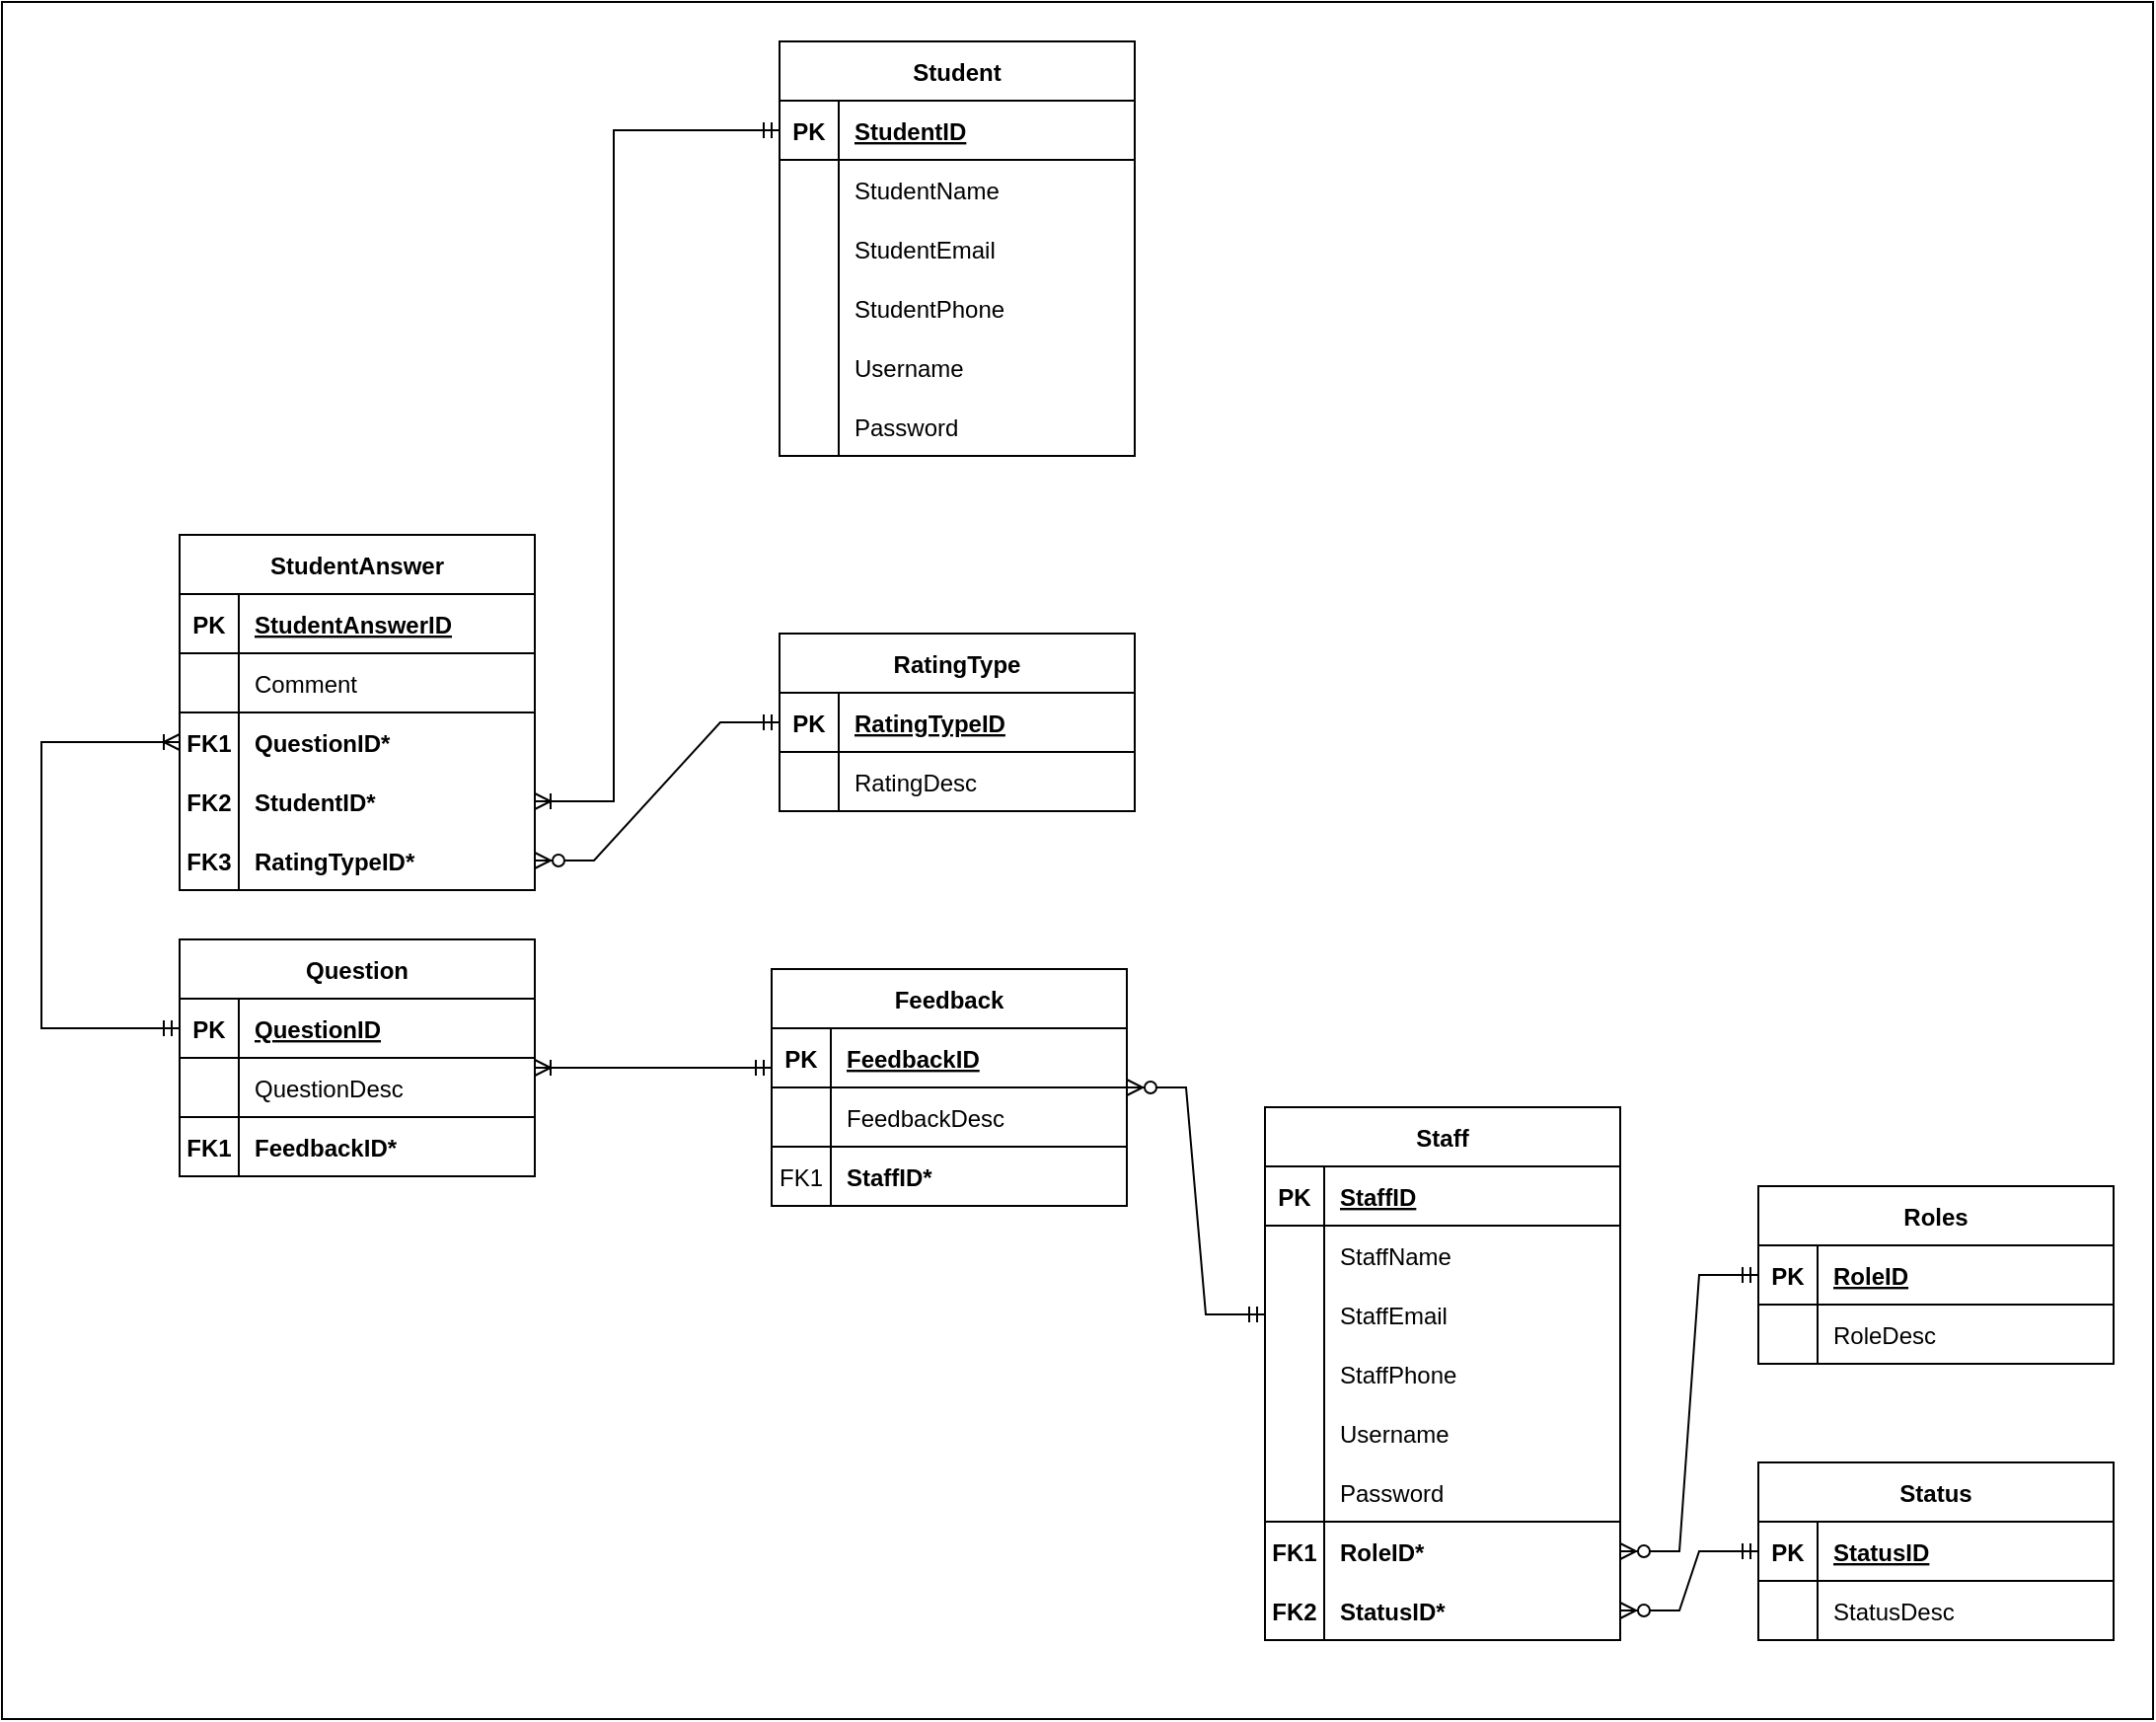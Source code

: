 <mxfile version="15.9.1" type="device"><diagram id="hqLQSVVF-Pqc5Bfzrf-E" name="Page-1"><mxGraphModel dx="811" dy="1717" grid="1" gridSize="10" guides="1" tooltips="1" connect="1" arrows="1" fold="1" page="1" pageScale="1" pageWidth="827" pageHeight="1169" math="0" shadow="0"><root><mxCell id="0"/><mxCell id="1" parent="0"/><mxCell id="SuM1ju0BlZcRCx2HgDKK-62" value="" style="rounded=0;whiteSpace=wrap;html=1;" parent="1" vertex="1"><mxGeometry x="20" y="-380" width="1090" height="870" as="geometry"/></mxCell><mxCell id="3FQgNLbOSXKV0v8_GqOA-1" value="Student" style="shape=table;startSize=30;container=1;collapsible=1;childLayout=tableLayout;fixedRows=1;rowLines=0;fontStyle=1;align=center;resizeLast=1;" parent="1" vertex="1"><mxGeometry x="414" y="-360" width="180" height="210" as="geometry"/></mxCell><mxCell id="3FQgNLbOSXKV0v8_GqOA-2" value="" style="shape=partialRectangle;collapsible=0;dropTarget=0;pointerEvents=0;fillColor=none;top=0;left=0;bottom=1;right=0;points=[[0,0.5],[1,0.5]];portConstraint=eastwest;" parent="3FQgNLbOSXKV0v8_GqOA-1" vertex="1"><mxGeometry y="30" width="180" height="30" as="geometry"/></mxCell><mxCell id="3FQgNLbOSXKV0v8_GqOA-3" value="PK" style="shape=partialRectangle;connectable=0;fillColor=none;top=0;left=0;bottom=0;right=0;fontStyle=1;overflow=hidden;" parent="3FQgNLbOSXKV0v8_GqOA-2" vertex="1"><mxGeometry width="30" height="30" as="geometry"><mxRectangle width="30" height="30" as="alternateBounds"/></mxGeometry></mxCell><mxCell id="3FQgNLbOSXKV0v8_GqOA-4" value="StudentID" style="shape=partialRectangle;connectable=0;fillColor=none;top=0;left=0;bottom=0;right=0;align=left;spacingLeft=6;fontStyle=5;overflow=hidden;" parent="3FQgNLbOSXKV0v8_GqOA-2" vertex="1"><mxGeometry x="30" width="150" height="30" as="geometry"><mxRectangle width="150" height="30" as="alternateBounds"/></mxGeometry></mxCell><mxCell id="3FQgNLbOSXKV0v8_GqOA-5" value="" style="shape=partialRectangle;collapsible=0;dropTarget=0;pointerEvents=0;fillColor=none;top=0;left=0;bottom=0;right=0;points=[[0,0.5],[1,0.5]];portConstraint=eastwest;" parent="3FQgNLbOSXKV0v8_GqOA-1" vertex="1"><mxGeometry y="60" width="180" height="30" as="geometry"/></mxCell><mxCell id="3FQgNLbOSXKV0v8_GqOA-6" value="" style="shape=partialRectangle;connectable=0;fillColor=none;top=0;left=0;bottom=0;right=0;editable=1;overflow=hidden;" parent="3FQgNLbOSXKV0v8_GqOA-5" vertex="1"><mxGeometry width="30" height="30" as="geometry"><mxRectangle width="30" height="30" as="alternateBounds"/></mxGeometry></mxCell><mxCell id="3FQgNLbOSXKV0v8_GqOA-7" value="StudentName" style="shape=partialRectangle;connectable=0;fillColor=none;top=0;left=0;bottom=0;right=0;align=left;spacingLeft=6;overflow=hidden;" parent="3FQgNLbOSXKV0v8_GqOA-5" vertex="1"><mxGeometry x="30" width="150" height="30" as="geometry"><mxRectangle width="150" height="30" as="alternateBounds"/></mxGeometry></mxCell><mxCell id="3FQgNLbOSXKV0v8_GqOA-8" value="" style="shape=partialRectangle;collapsible=0;dropTarget=0;pointerEvents=0;fillColor=none;top=0;left=0;bottom=0;right=0;points=[[0,0.5],[1,0.5]];portConstraint=eastwest;" parent="3FQgNLbOSXKV0v8_GqOA-1" vertex="1"><mxGeometry y="90" width="180" height="30" as="geometry"/></mxCell><mxCell id="3FQgNLbOSXKV0v8_GqOA-9" value="" style="shape=partialRectangle;connectable=0;fillColor=none;top=0;left=0;bottom=0;right=0;editable=1;overflow=hidden;" parent="3FQgNLbOSXKV0v8_GqOA-8" vertex="1"><mxGeometry width="30" height="30" as="geometry"><mxRectangle width="30" height="30" as="alternateBounds"/></mxGeometry></mxCell><mxCell id="3FQgNLbOSXKV0v8_GqOA-10" value="StudentEmail" style="shape=partialRectangle;connectable=0;fillColor=none;top=0;left=0;bottom=0;right=0;align=left;spacingLeft=6;overflow=hidden;" parent="3FQgNLbOSXKV0v8_GqOA-8" vertex="1"><mxGeometry x="30" width="150" height="30" as="geometry"><mxRectangle width="150" height="30" as="alternateBounds"/></mxGeometry></mxCell><mxCell id="3FQgNLbOSXKV0v8_GqOA-11" value="" style="shape=partialRectangle;collapsible=0;dropTarget=0;pointerEvents=0;fillColor=none;top=0;left=0;bottom=0;right=0;points=[[0,0.5],[1,0.5]];portConstraint=eastwest;" parent="3FQgNLbOSXKV0v8_GqOA-1" vertex="1"><mxGeometry y="120" width="180" height="30" as="geometry"/></mxCell><mxCell id="3FQgNLbOSXKV0v8_GqOA-12" value="" style="shape=partialRectangle;connectable=0;fillColor=none;top=0;left=0;bottom=0;right=0;editable=1;overflow=hidden;" parent="3FQgNLbOSXKV0v8_GqOA-11" vertex="1"><mxGeometry width="30" height="30" as="geometry"><mxRectangle width="30" height="30" as="alternateBounds"/></mxGeometry></mxCell><mxCell id="3FQgNLbOSXKV0v8_GqOA-13" value="StudentPhone" style="shape=partialRectangle;connectable=0;fillColor=none;top=0;left=0;bottom=0;right=0;align=left;spacingLeft=6;overflow=hidden;" parent="3FQgNLbOSXKV0v8_GqOA-11" vertex="1"><mxGeometry x="30" width="150" height="30" as="geometry"><mxRectangle width="150" height="30" as="alternateBounds"/></mxGeometry></mxCell><mxCell id="3FQgNLbOSXKV0v8_GqOA-19" value="" style="shape=partialRectangle;collapsible=0;dropTarget=0;pointerEvents=0;fillColor=none;top=0;left=0;bottom=0;right=0;points=[[0,0.5],[1,0.5]];portConstraint=eastwest;" parent="3FQgNLbOSXKV0v8_GqOA-1" vertex="1"><mxGeometry y="150" width="180" height="30" as="geometry"/></mxCell><mxCell id="3FQgNLbOSXKV0v8_GqOA-20" value="" style="shape=partialRectangle;connectable=0;fillColor=none;top=0;left=0;bottom=0;right=0;editable=1;overflow=hidden;" parent="3FQgNLbOSXKV0v8_GqOA-19" vertex="1"><mxGeometry width="30" height="30" as="geometry"><mxRectangle width="30" height="30" as="alternateBounds"/></mxGeometry></mxCell><mxCell id="3FQgNLbOSXKV0v8_GqOA-21" value="Username" style="shape=partialRectangle;connectable=0;fillColor=none;top=0;left=0;bottom=0;right=0;align=left;spacingLeft=6;overflow=hidden;" parent="3FQgNLbOSXKV0v8_GqOA-19" vertex="1"><mxGeometry x="30" width="150" height="30" as="geometry"><mxRectangle width="150" height="30" as="alternateBounds"/></mxGeometry></mxCell><mxCell id="3FQgNLbOSXKV0v8_GqOA-22" value="" style="shape=partialRectangle;collapsible=0;dropTarget=0;pointerEvents=0;fillColor=none;top=0;left=0;bottom=0;right=0;points=[[0,0.5],[1,0.5]];portConstraint=eastwest;" parent="3FQgNLbOSXKV0v8_GqOA-1" vertex="1"><mxGeometry y="180" width="180" height="30" as="geometry"/></mxCell><mxCell id="3FQgNLbOSXKV0v8_GqOA-23" value="" style="shape=partialRectangle;connectable=0;fillColor=none;top=0;left=0;bottom=0;right=0;editable=1;overflow=hidden;" parent="3FQgNLbOSXKV0v8_GqOA-22" vertex="1"><mxGeometry width="30" height="30" as="geometry"><mxRectangle width="30" height="30" as="alternateBounds"/></mxGeometry></mxCell><mxCell id="3FQgNLbOSXKV0v8_GqOA-24" value="Password" style="shape=partialRectangle;connectable=0;fillColor=none;top=0;left=0;bottom=0;right=0;align=left;spacingLeft=6;overflow=hidden;" parent="3FQgNLbOSXKV0v8_GqOA-22" vertex="1"><mxGeometry x="30" width="150" height="30" as="geometry"><mxRectangle width="150" height="30" as="alternateBounds"/></mxGeometry></mxCell><mxCell id="3FQgNLbOSXKV0v8_GqOA-25" value="Staff" style="shape=table;startSize=30;container=1;collapsible=1;childLayout=tableLayout;fixedRows=1;rowLines=0;fontStyle=1;align=center;resizeLast=1;fillColor=default;" parent="1" vertex="1"><mxGeometry x="660" y="180" width="180" height="270" as="geometry"/></mxCell><mxCell id="3FQgNLbOSXKV0v8_GqOA-26" value="" style="shape=partialRectangle;collapsible=0;dropTarget=0;pointerEvents=0;fillColor=none;top=0;left=0;bottom=1;right=0;points=[[0,0.5],[1,0.5]];portConstraint=eastwest;" parent="3FQgNLbOSXKV0v8_GqOA-25" vertex="1"><mxGeometry y="30" width="180" height="30" as="geometry"/></mxCell><mxCell id="3FQgNLbOSXKV0v8_GqOA-27" value="PK" style="shape=partialRectangle;connectable=0;fillColor=none;top=0;left=0;bottom=0;right=0;fontStyle=1;overflow=hidden;" parent="3FQgNLbOSXKV0v8_GqOA-26" vertex="1"><mxGeometry width="30" height="30" as="geometry"><mxRectangle width="30" height="30" as="alternateBounds"/></mxGeometry></mxCell><mxCell id="3FQgNLbOSXKV0v8_GqOA-28" value="StaffID" style="shape=partialRectangle;connectable=0;fillColor=none;top=0;left=0;bottom=0;right=0;align=left;spacingLeft=6;fontStyle=5;overflow=hidden;" parent="3FQgNLbOSXKV0v8_GqOA-26" vertex="1"><mxGeometry x="30" width="150" height="30" as="geometry"><mxRectangle width="150" height="30" as="alternateBounds"/></mxGeometry></mxCell><mxCell id="3FQgNLbOSXKV0v8_GqOA-29" value="" style="shape=partialRectangle;collapsible=0;dropTarget=0;pointerEvents=0;fillColor=none;top=0;left=0;bottom=0;right=0;points=[[0,0.5],[1,0.5]];portConstraint=eastwest;" parent="3FQgNLbOSXKV0v8_GqOA-25" vertex="1"><mxGeometry y="60" width="180" height="30" as="geometry"/></mxCell><mxCell id="3FQgNLbOSXKV0v8_GqOA-30" value="" style="shape=partialRectangle;connectable=0;fillColor=none;top=0;left=0;bottom=0;right=0;editable=1;overflow=hidden;" parent="3FQgNLbOSXKV0v8_GqOA-29" vertex="1"><mxGeometry width="30" height="30" as="geometry"><mxRectangle width="30" height="30" as="alternateBounds"/></mxGeometry></mxCell><mxCell id="3FQgNLbOSXKV0v8_GqOA-31" value="StaffName" style="shape=partialRectangle;connectable=0;fillColor=none;top=0;left=0;bottom=0;right=0;align=left;spacingLeft=6;overflow=hidden;" parent="3FQgNLbOSXKV0v8_GqOA-29" vertex="1"><mxGeometry x="30" width="150" height="30" as="geometry"><mxRectangle width="150" height="30" as="alternateBounds"/></mxGeometry></mxCell><mxCell id="3FQgNLbOSXKV0v8_GqOA-32" value="" style="shape=partialRectangle;collapsible=0;dropTarget=0;pointerEvents=0;fillColor=none;top=0;left=0;bottom=0;right=0;points=[[0,0.5],[1,0.5]];portConstraint=eastwest;" parent="3FQgNLbOSXKV0v8_GqOA-25" vertex="1"><mxGeometry y="90" width="180" height="30" as="geometry"/></mxCell><mxCell id="3FQgNLbOSXKV0v8_GqOA-33" value="" style="shape=partialRectangle;connectable=0;fillColor=none;top=0;left=0;bottom=0;right=0;editable=1;overflow=hidden;" parent="3FQgNLbOSXKV0v8_GqOA-32" vertex="1"><mxGeometry width="30" height="30" as="geometry"><mxRectangle width="30" height="30" as="alternateBounds"/></mxGeometry></mxCell><mxCell id="3FQgNLbOSXKV0v8_GqOA-34" value="StaffEmail" style="shape=partialRectangle;connectable=0;fillColor=none;top=0;left=0;bottom=0;right=0;align=left;spacingLeft=6;overflow=hidden;" parent="3FQgNLbOSXKV0v8_GqOA-32" vertex="1"><mxGeometry x="30" width="150" height="30" as="geometry"><mxRectangle width="150" height="30" as="alternateBounds"/></mxGeometry></mxCell><mxCell id="3FQgNLbOSXKV0v8_GqOA-35" value="" style="shape=partialRectangle;collapsible=0;dropTarget=0;pointerEvents=0;fillColor=none;top=0;left=0;bottom=0;right=0;points=[[0,0.5],[1,0.5]];portConstraint=eastwest;" parent="3FQgNLbOSXKV0v8_GqOA-25" vertex="1"><mxGeometry y="120" width="180" height="30" as="geometry"/></mxCell><mxCell id="3FQgNLbOSXKV0v8_GqOA-36" value="" style="shape=partialRectangle;connectable=0;fillColor=none;top=0;left=0;bottom=0;right=0;editable=1;overflow=hidden;" parent="3FQgNLbOSXKV0v8_GqOA-35" vertex="1"><mxGeometry width="30" height="30" as="geometry"><mxRectangle width="30" height="30" as="alternateBounds"/></mxGeometry></mxCell><mxCell id="3FQgNLbOSXKV0v8_GqOA-37" value="StaffPhone" style="shape=partialRectangle;connectable=0;fillColor=none;top=0;left=0;bottom=0;right=0;align=left;spacingLeft=6;overflow=hidden;" parent="3FQgNLbOSXKV0v8_GqOA-35" vertex="1"><mxGeometry x="30" width="150" height="30" as="geometry"><mxRectangle width="150" height="30" as="alternateBounds"/></mxGeometry></mxCell><mxCell id="3FQgNLbOSXKV0v8_GqOA-51" value="" style="shape=partialRectangle;collapsible=0;dropTarget=0;pointerEvents=0;fillColor=none;top=0;left=0;bottom=0;right=0;points=[[0,0.5],[1,0.5]];portConstraint=eastwest;" parent="3FQgNLbOSXKV0v8_GqOA-25" vertex="1"><mxGeometry y="150" width="180" height="30" as="geometry"/></mxCell><mxCell id="3FQgNLbOSXKV0v8_GqOA-52" value="" style="shape=partialRectangle;connectable=0;fillColor=none;top=0;left=0;bottom=0;right=0;editable=1;overflow=hidden;" parent="3FQgNLbOSXKV0v8_GqOA-51" vertex="1"><mxGeometry width="30" height="30" as="geometry"><mxRectangle width="30" height="30" as="alternateBounds"/></mxGeometry></mxCell><mxCell id="3FQgNLbOSXKV0v8_GqOA-53" value="Username" style="shape=partialRectangle;connectable=0;fillColor=none;top=0;left=0;bottom=0;right=0;align=left;spacingLeft=6;overflow=hidden;" parent="3FQgNLbOSXKV0v8_GqOA-51" vertex="1"><mxGeometry x="30" width="150" height="30" as="geometry"><mxRectangle width="150" height="30" as="alternateBounds"/></mxGeometry></mxCell><mxCell id="3FQgNLbOSXKV0v8_GqOA-54" value="" style="shape=partialRectangle;collapsible=0;dropTarget=0;pointerEvents=0;fillColor=none;top=0;left=0;bottom=0;right=0;points=[[0,0.5],[1,0.5]];portConstraint=eastwest;" parent="3FQgNLbOSXKV0v8_GqOA-25" vertex="1"><mxGeometry y="180" width="180" height="30" as="geometry"/></mxCell><mxCell id="3FQgNLbOSXKV0v8_GqOA-55" value="" style="shape=partialRectangle;connectable=0;fillColor=none;top=0;left=0;bottom=0;right=0;editable=1;overflow=hidden;" parent="3FQgNLbOSXKV0v8_GqOA-54" vertex="1"><mxGeometry width="30" height="30" as="geometry"><mxRectangle width="30" height="30" as="alternateBounds"/></mxGeometry></mxCell><mxCell id="3FQgNLbOSXKV0v8_GqOA-56" value="Password" style="shape=partialRectangle;connectable=0;fillColor=none;top=0;left=0;bottom=0;right=0;align=left;spacingLeft=6;overflow=hidden;" parent="3FQgNLbOSXKV0v8_GqOA-54" vertex="1"><mxGeometry x="30" width="150" height="30" as="geometry"><mxRectangle width="150" height="30" as="alternateBounds"/></mxGeometry></mxCell><mxCell id="3FQgNLbOSXKV0v8_GqOA-57" value="" style="shape=partialRectangle;collapsible=0;dropTarget=0;pointerEvents=0;fillColor=none;top=0;left=0;bottom=0;right=0;points=[[0,0.5],[1,0.5]];portConstraint=eastwest;" parent="3FQgNLbOSXKV0v8_GqOA-25" vertex="1"><mxGeometry y="210" width="180" height="30" as="geometry"/></mxCell><mxCell id="3FQgNLbOSXKV0v8_GqOA-58" value="FK1" style="shape=partialRectangle;connectable=0;fillColor=none;top=1;left=0;bottom=0;right=0;editable=1;overflow=hidden;fontStyle=1" parent="3FQgNLbOSXKV0v8_GqOA-57" vertex="1"><mxGeometry width="30" height="30" as="geometry"><mxRectangle width="30" height="30" as="alternateBounds"/></mxGeometry></mxCell><mxCell id="3FQgNLbOSXKV0v8_GqOA-59" value="RoleID*" style="shape=partialRectangle;connectable=0;fillColor=none;top=1;left=0;bottom=0;right=0;align=left;spacingLeft=6;overflow=hidden;fontStyle=1" parent="3FQgNLbOSXKV0v8_GqOA-57" vertex="1"><mxGeometry x="30" width="150" height="30" as="geometry"><mxRectangle width="150" height="30" as="alternateBounds"/></mxGeometry></mxCell><mxCell id="3FQgNLbOSXKV0v8_GqOA-60" value="" style="shape=partialRectangle;collapsible=0;dropTarget=0;pointerEvents=0;fillColor=none;top=0;left=0;bottom=0;right=0;points=[[0,0.5],[1,0.5]];portConstraint=eastwest;" parent="3FQgNLbOSXKV0v8_GqOA-25" vertex="1"><mxGeometry y="240" width="180" height="30" as="geometry"/></mxCell><mxCell id="3FQgNLbOSXKV0v8_GqOA-61" value="FK2" style="shape=partialRectangle;connectable=0;fillColor=none;top=0;left=0;bottom=0;right=0;editable=1;overflow=hidden;fontStyle=1" parent="3FQgNLbOSXKV0v8_GqOA-60" vertex="1"><mxGeometry width="30" height="30" as="geometry"><mxRectangle width="30" height="30" as="alternateBounds"/></mxGeometry></mxCell><mxCell id="3FQgNLbOSXKV0v8_GqOA-62" value="StatusID*" style="shape=partialRectangle;connectable=0;fillColor=none;top=0;left=0;bottom=0;right=0;align=left;spacingLeft=6;overflow=hidden;fontStyle=1" parent="3FQgNLbOSXKV0v8_GqOA-60" vertex="1"><mxGeometry x="30" width="150" height="30" as="geometry"><mxRectangle width="150" height="30" as="alternateBounds"/></mxGeometry></mxCell><mxCell id="3FQgNLbOSXKV0v8_GqOA-38" value="Roles" style="shape=table;startSize=30;container=1;collapsible=1;childLayout=tableLayout;fixedRows=1;rowLines=0;fontStyle=1;align=center;resizeLast=1;fillColor=default;" parent="1" vertex="1"><mxGeometry x="910" y="220" width="180" height="90" as="geometry"/></mxCell><mxCell id="3FQgNLbOSXKV0v8_GqOA-39" value="" style="shape=partialRectangle;collapsible=0;dropTarget=0;pointerEvents=0;fillColor=none;top=0;left=0;bottom=1;right=0;points=[[0,0.5],[1,0.5]];portConstraint=eastwest;" parent="3FQgNLbOSXKV0v8_GqOA-38" vertex="1"><mxGeometry y="30" width="180" height="30" as="geometry"/></mxCell><mxCell id="3FQgNLbOSXKV0v8_GqOA-40" value="PK" style="shape=partialRectangle;connectable=0;fillColor=none;top=0;left=0;bottom=0;right=0;fontStyle=1;overflow=hidden;" parent="3FQgNLbOSXKV0v8_GqOA-39" vertex="1"><mxGeometry width="30" height="30" as="geometry"><mxRectangle width="30" height="30" as="alternateBounds"/></mxGeometry></mxCell><mxCell id="3FQgNLbOSXKV0v8_GqOA-41" value="RoleID" style="shape=partialRectangle;connectable=0;fillColor=none;top=0;left=0;bottom=0;right=0;align=left;spacingLeft=6;fontStyle=5;overflow=hidden;" parent="3FQgNLbOSXKV0v8_GqOA-39" vertex="1"><mxGeometry x="30" width="150" height="30" as="geometry"><mxRectangle width="150" height="30" as="alternateBounds"/></mxGeometry></mxCell><mxCell id="3FQgNLbOSXKV0v8_GqOA-42" value="" style="shape=partialRectangle;collapsible=0;dropTarget=0;pointerEvents=0;fillColor=none;top=0;left=0;bottom=0;right=0;points=[[0,0.5],[1,0.5]];portConstraint=eastwest;" parent="3FQgNLbOSXKV0v8_GqOA-38" vertex="1"><mxGeometry y="60" width="180" height="30" as="geometry"/></mxCell><mxCell id="3FQgNLbOSXKV0v8_GqOA-43" value="" style="shape=partialRectangle;connectable=0;fillColor=none;top=0;left=0;bottom=0;right=0;editable=1;overflow=hidden;" parent="3FQgNLbOSXKV0v8_GqOA-42" vertex="1"><mxGeometry width="30" height="30" as="geometry"><mxRectangle width="30" height="30" as="alternateBounds"/></mxGeometry></mxCell><mxCell id="3FQgNLbOSXKV0v8_GqOA-44" value="RoleDesc" style="shape=partialRectangle;connectable=0;fillColor=none;top=0;left=0;bottom=0;right=0;align=left;spacingLeft=6;overflow=hidden;" parent="3FQgNLbOSXKV0v8_GqOA-42" vertex="1"><mxGeometry x="30" width="150" height="30" as="geometry"><mxRectangle width="150" height="30" as="alternateBounds"/></mxGeometry></mxCell><mxCell id="3FQgNLbOSXKV0v8_GqOA-63" value="Status" style="shape=table;startSize=30;container=1;collapsible=1;childLayout=tableLayout;fixedRows=1;rowLines=0;fontStyle=1;align=center;resizeLast=1;fillColor=default;" parent="1" vertex="1"><mxGeometry x="910" y="360" width="180" height="90" as="geometry"/></mxCell><mxCell id="3FQgNLbOSXKV0v8_GqOA-64" value="" style="shape=partialRectangle;collapsible=0;dropTarget=0;pointerEvents=0;fillColor=none;top=0;left=0;bottom=1;right=0;points=[[0,0.5],[1,0.5]];portConstraint=eastwest;" parent="3FQgNLbOSXKV0v8_GqOA-63" vertex="1"><mxGeometry y="30" width="180" height="30" as="geometry"/></mxCell><mxCell id="3FQgNLbOSXKV0v8_GqOA-65" value="PK" style="shape=partialRectangle;connectable=0;fillColor=none;top=0;left=0;bottom=0;right=0;fontStyle=1;overflow=hidden;" parent="3FQgNLbOSXKV0v8_GqOA-64" vertex="1"><mxGeometry width="30" height="30" as="geometry"><mxRectangle width="30" height="30" as="alternateBounds"/></mxGeometry></mxCell><mxCell id="3FQgNLbOSXKV0v8_GqOA-66" value="StatusID" style="shape=partialRectangle;connectable=0;fillColor=none;top=0;left=0;bottom=0;right=0;align=left;spacingLeft=6;fontStyle=5;overflow=hidden;" parent="3FQgNLbOSXKV0v8_GqOA-64" vertex="1"><mxGeometry x="30" width="150" height="30" as="geometry"><mxRectangle width="150" height="30" as="alternateBounds"/></mxGeometry></mxCell><mxCell id="3FQgNLbOSXKV0v8_GqOA-67" value="" style="shape=partialRectangle;collapsible=0;dropTarget=0;pointerEvents=0;fillColor=none;top=0;left=0;bottom=0;right=0;points=[[0,0.5],[1,0.5]];portConstraint=eastwest;" parent="3FQgNLbOSXKV0v8_GqOA-63" vertex="1"><mxGeometry y="60" width="180" height="30" as="geometry"/></mxCell><mxCell id="3FQgNLbOSXKV0v8_GqOA-68" value="" style="shape=partialRectangle;connectable=0;fillColor=none;top=0;left=0;bottom=0;right=0;editable=1;overflow=hidden;" parent="3FQgNLbOSXKV0v8_GqOA-67" vertex="1"><mxGeometry width="30" height="30" as="geometry"><mxRectangle width="30" height="30" as="alternateBounds"/></mxGeometry></mxCell><mxCell id="3FQgNLbOSXKV0v8_GqOA-69" value="StatusDesc" style="shape=partialRectangle;connectable=0;fillColor=none;top=0;left=0;bottom=0;right=0;align=left;spacingLeft=6;overflow=hidden;" parent="3FQgNLbOSXKV0v8_GqOA-67" vertex="1"><mxGeometry x="30" width="150" height="30" as="geometry"><mxRectangle width="150" height="30" as="alternateBounds"/></mxGeometry></mxCell><mxCell id="3FQgNLbOSXKV0v8_GqOA-70" value="Feedback" style="shape=table;startSize=30;container=1;collapsible=1;childLayout=tableLayout;fixedRows=1;rowLines=0;fontStyle=1;align=center;resizeLast=1;fillColor=default;" parent="1" vertex="1"><mxGeometry x="410" y="110" width="180" height="120" as="geometry"/></mxCell><mxCell id="3FQgNLbOSXKV0v8_GqOA-71" value="" style="shape=partialRectangle;collapsible=0;dropTarget=0;pointerEvents=0;fillColor=none;top=0;left=0;bottom=1;right=0;points=[[0,0.5],[1,0.5]];portConstraint=eastwest;" parent="3FQgNLbOSXKV0v8_GqOA-70" vertex="1"><mxGeometry y="30" width="180" height="30" as="geometry"/></mxCell><mxCell id="3FQgNLbOSXKV0v8_GqOA-72" value="PK" style="shape=partialRectangle;connectable=0;fillColor=none;top=0;left=0;bottom=0;right=0;fontStyle=1;overflow=hidden;" parent="3FQgNLbOSXKV0v8_GqOA-71" vertex="1"><mxGeometry width="30" height="30" as="geometry"><mxRectangle width="30" height="30" as="alternateBounds"/></mxGeometry></mxCell><mxCell id="3FQgNLbOSXKV0v8_GqOA-73" value="FeedbackID" style="shape=partialRectangle;connectable=0;fillColor=none;top=0;left=0;bottom=0;right=0;align=left;spacingLeft=6;fontStyle=5;overflow=hidden;" parent="3FQgNLbOSXKV0v8_GqOA-71" vertex="1"><mxGeometry x="30" width="150" height="30" as="geometry"><mxRectangle width="150" height="30" as="alternateBounds"/></mxGeometry></mxCell><mxCell id="SuM1ju0BlZcRCx2HgDKK-48" value="" style="shape=partialRectangle;collapsible=0;dropTarget=0;pointerEvents=0;fillColor=none;top=0;left=0;bottom=0;right=0;points=[[0,0.5],[1,0.5]];portConstraint=eastwest;" parent="3FQgNLbOSXKV0v8_GqOA-70" vertex="1"><mxGeometry y="60" width="180" height="30" as="geometry"/></mxCell><mxCell id="SuM1ju0BlZcRCx2HgDKK-49" value="" style="shape=partialRectangle;connectable=0;fillColor=none;top=0;left=0;bottom=0;right=0;editable=1;overflow=hidden;" parent="SuM1ju0BlZcRCx2HgDKK-48" vertex="1"><mxGeometry width="30" height="30" as="geometry"><mxRectangle width="30" height="30" as="alternateBounds"/></mxGeometry></mxCell><mxCell id="SuM1ju0BlZcRCx2HgDKK-50" value="FeedbackDesc" style="shape=partialRectangle;connectable=0;fillColor=none;top=0;left=0;bottom=0;right=0;align=left;spacingLeft=6;overflow=hidden;" parent="SuM1ju0BlZcRCx2HgDKK-48" vertex="1"><mxGeometry x="30" width="150" height="30" as="geometry"><mxRectangle width="150" height="30" as="alternateBounds"/></mxGeometry></mxCell><mxCell id="3FQgNLbOSXKV0v8_GqOA-74" value="" style="shape=partialRectangle;collapsible=0;dropTarget=0;pointerEvents=0;fillColor=none;top=1;left=0;bottom=0;right=0;points=[[0,0.5],[1,0.5]];portConstraint=eastwest;" parent="3FQgNLbOSXKV0v8_GqOA-70" vertex="1"><mxGeometry y="90" width="180" height="30" as="geometry"/></mxCell><mxCell id="3FQgNLbOSXKV0v8_GqOA-75" value="FK1" style="shape=partialRectangle;connectable=0;fillColor=none;top=0;left=0;bottom=0;right=0;editable=1;overflow=hidden;" parent="3FQgNLbOSXKV0v8_GqOA-74" vertex="1"><mxGeometry width="30" height="30" as="geometry"><mxRectangle width="30" height="30" as="alternateBounds"/></mxGeometry></mxCell><mxCell id="3FQgNLbOSXKV0v8_GqOA-76" value="StaffID*" style="shape=partialRectangle;connectable=0;fillColor=none;top=0;left=0;bottom=0;right=0;align=left;spacingLeft=6;overflow=hidden;fontStyle=1" parent="3FQgNLbOSXKV0v8_GqOA-74" vertex="1"><mxGeometry x="30" width="150" height="30" as="geometry"><mxRectangle width="150" height="30" as="alternateBounds"/></mxGeometry></mxCell><mxCell id="3FQgNLbOSXKV0v8_GqOA-83" value="Question" style="shape=table;startSize=30;container=1;collapsible=1;childLayout=tableLayout;fixedRows=1;rowLines=0;fontStyle=1;align=center;resizeLast=1;fillColor=default;" parent="1" vertex="1"><mxGeometry x="110" y="95" width="180" height="120" as="geometry"/></mxCell><mxCell id="3FQgNLbOSXKV0v8_GqOA-84" value="" style="shape=partialRectangle;collapsible=0;dropTarget=0;pointerEvents=0;fillColor=none;top=0;left=0;bottom=1;right=0;points=[[0,0.5],[1,0.5]];portConstraint=eastwest;" parent="3FQgNLbOSXKV0v8_GqOA-83" vertex="1"><mxGeometry y="30" width="180" height="30" as="geometry"/></mxCell><mxCell id="3FQgNLbOSXKV0v8_GqOA-85" value="PK" style="shape=partialRectangle;connectable=0;fillColor=none;top=0;left=0;bottom=0;right=0;fontStyle=1;overflow=hidden;" parent="3FQgNLbOSXKV0v8_GqOA-84" vertex="1"><mxGeometry width="30" height="30" as="geometry"><mxRectangle width="30" height="30" as="alternateBounds"/></mxGeometry></mxCell><mxCell id="3FQgNLbOSXKV0v8_GqOA-86" value="QuestionID" style="shape=partialRectangle;connectable=0;fillColor=none;top=0;left=0;bottom=0;right=0;align=left;spacingLeft=6;fontStyle=5;overflow=hidden;" parent="3FQgNLbOSXKV0v8_GqOA-84" vertex="1"><mxGeometry x="30" width="150" height="30" as="geometry"><mxRectangle width="150" height="30" as="alternateBounds"/></mxGeometry></mxCell><mxCell id="3FQgNLbOSXKV0v8_GqOA-87" value="" style="shape=partialRectangle;collapsible=0;dropTarget=0;pointerEvents=0;fillColor=none;top=0;left=0;bottom=0;right=0;points=[[0,0.5],[1,0.5]];portConstraint=eastwest;" parent="3FQgNLbOSXKV0v8_GqOA-83" vertex="1"><mxGeometry y="60" width="180" height="30" as="geometry"/></mxCell><mxCell id="3FQgNLbOSXKV0v8_GqOA-88" value="" style="shape=partialRectangle;connectable=0;fillColor=none;top=0;left=0;bottom=0;right=0;editable=1;overflow=hidden;" parent="3FQgNLbOSXKV0v8_GqOA-87" vertex="1"><mxGeometry width="30" height="30" as="geometry"><mxRectangle width="30" height="30" as="alternateBounds"/></mxGeometry></mxCell><mxCell id="3FQgNLbOSXKV0v8_GqOA-89" value="QuestionDesc" style="shape=partialRectangle;connectable=0;fillColor=none;top=0;left=0;bottom=0;right=0;align=left;spacingLeft=6;overflow=hidden;" parent="3FQgNLbOSXKV0v8_GqOA-87" vertex="1"><mxGeometry x="30" width="150" height="30" as="geometry"><mxRectangle width="150" height="30" as="alternateBounds"/></mxGeometry></mxCell><mxCell id="3FQgNLbOSXKV0v8_GqOA-97" value="" style="shape=partialRectangle;collapsible=0;dropTarget=0;pointerEvents=0;fillColor=none;top=1;left=0;bottom=0;right=0;points=[[0,0.5],[1,0.5]];portConstraint=eastwest;" parent="3FQgNLbOSXKV0v8_GqOA-83" vertex="1"><mxGeometry y="90" width="180" height="30" as="geometry"/></mxCell><mxCell id="3FQgNLbOSXKV0v8_GqOA-98" value="FK1" style="shape=partialRectangle;connectable=0;fillColor=none;top=0;left=0;bottom=0;right=0;editable=1;overflow=hidden;fontStyle=1" parent="3FQgNLbOSXKV0v8_GqOA-97" vertex="1"><mxGeometry width="30" height="30" as="geometry"><mxRectangle width="30" height="30" as="alternateBounds"/></mxGeometry></mxCell><mxCell id="3FQgNLbOSXKV0v8_GqOA-99" value="FeedbackID*" style="shape=partialRectangle;connectable=0;fillColor=none;top=0;left=0;bottom=0;right=0;align=left;spacingLeft=6;overflow=hidden;fontStyle=1" parent="3FQgNLbOSXKV0v8_GqOA-97" vertex="1"><mxGeometry x="30" width="150" height="30" as="geometry"><mxRectangle width="150" height="30" as="alternateBounds"/></mxGeometry></mxCell><mxCell id="3FQgNLbOSXKV0v8_GqOA-117" value="" style="edgeStyle=elbowEdgeStyle;fontSize=12;html=1;endArrow=ERoneToMany;startArrow=ERmandOne;rounded=0;elbow=vertical;" parent="1" edge="1"><mxGeometry width="100" height="100" relative="1" as="geometry"><mxPoint x="410" y="160" as="sourcePoint"/><mxPoint x="290" y="160" as="targetPoint"/><Array as="points"><mxPoint x="380" y="160"/><mxPoint x="490" y="290"/><mxPoint x="530" y="350"/><mxPoint x="280" y="390"/><mxPoint x="360" y="370"/><mxPoint x="520" y="310"/></Array></mxGeometry></mxCell><mxCell id="3FQgNLbOSXKV0v8_GqOA-123" value="" style="edgeStyle=entityRelationEdgeStyle;fontSize=12;html=1;endArrow=ERzeroToMany;startArrow=ERmandOne;rounded=0;exitX=0;exitY=0.5;exitDx=0;exitDy=0;entryX=1;entryY=0.5;entryDx=0;entryDy=0;" parent="1" source="3FQgNLbOSXKV0v8_GqOA-64" target="3FQgNLbOSXKV0v8_GqOA-60" edge="1"><mxGeometry width="100" height="100" relative="1" as="geometry"><mxPoint x="870" y="640" as="sourcePoint"/><mxPoint x="970" y="540" as="targetPoint"/></mxGeometry></mxCell><mxCell id="3FQgNLbOSXKV0v8_GqOA-124" value="" style="edgeStyle=entityRelationEdgeStyle;fontSize=12;html=1;endArrow=ERzeroToMany;startArrow=ERmandOne;rounded=0;exitX=0;exitY=0.5;exitDx=0;exitDy=0;entryX=1;entryY=0.5;entryDx=0;entryDy=0;" parent="1" source="3FQgNLbOSXKV0v8_GqOA-39" target="3FQgNLbOSXKV0v8_GqOA-57" edge="1"><mxGeometry width="100" height="100" relative="1" as="geometry"><mxPoint x="940" y="520" as="sourcePoint"/><mxPoint x="830" y="480" as="targetPoint"/></mxGeometry></mxCell><mxCell id="3FQgNLbOSXKV0v8_GqOA-125" value="" style="edgeStyle=entityRelationEdgeStyle;fontSize=12;html=1;endArrow=ERzeroToMany;startArrow=ERmandOne;rounded=0;exitX=0;exitY=0.5;exitDx=0;exitDy=0;" parent="1" source="3FQgNLbOSXKV0v8_GqOA-32" target="3FQgNLbOSXKV0v8_GqOA-70" edge="1"><mxGeometry width="100" height="100" relative="1" as="geometry"><mxPoint x="560" y="590" as="sourcePoint"/><mxPoint x="660" y="490" as="targetPoint"/></mxGeometry></mxCell><mxCell id="SuM1ju0BlZcRCx2HgDKK-12" value="StudentAnswer" style="shape=table;startSize=30;container=1;collapsible=1;childLayout=tableLayout;fixedRows=1;rowLines=0;fontStyle=1;align=center;resizeLast=1;fillColor=default;" parent="1" vertex="1"><mxGeometry x="110" y="-110" width="180" height="180" as="geometry"/></mxCell><mxCell id="SuM1ju0BlZcRCx2HgDKK-57" value="" style="shape=partialRectangle;collapsible=0;dropTarget=0;pointerEvents=0;fillColor=none;top=0;left=0;bottom=1;right=0;points=[[0,0.5],[1,0.5]];portConstraint=eastwest;" parent="SuM1ju0BlZcRCx2HgDKK-12" vertex="1"><mxGeometry y="30" width="180" height="30" as="geometry"/></mxCell><mxCell id="SuM1ju0BlZcRCx2HgDKK-58" value="PK" style="shape=partialRectangle;connectable=0;fillColor=none;top=0;left=0;bottom=0;right=0;fontStyle=1;overflow=hidden;" parent="SuM1ju0BlZcRCx2HgDKK-57" vertex="1"><mxGeometry width="30" height="30" as="geometry"><mxRectangle width="30" height="30" as="alternateBounds"/></mxGeometry></mxCell><mxCell id="SuM1ju0BlZcRCx2HgDKK-59" value="StudentAnswerID" style="shape=partialRectangle;connectable=0;fillColor=none;top=0;left=0;bottom=0;right=0;align=left;spacingLeft=6;fontStyle=5;overflow=hidden;" parent="SuM1ju0BlZcRCx2HgDKK-57" vertex="1"><mxGeometry x="30" width="150" height="30" as="geometry"><mxRectangle width="150" height="30" as="alternateBounds"/></mxGeometry></mxCell><mxCell id="SuM1ju0BlZcRCx2HgDKK-51" value="" style="shape=partialRectangle;collapsible=0;dropTarget=0;pointerEvents=0;fillColor=none;top=0;left=0;bottom=1;right=0;points=[[0,0.5],[1,0.5]];portConstraint=eastwest;" parent="SuM1ju0BlZcRCx2HgDKK-12" vertex="1"><mxGeometry y="60" width="180" height="30" as="geometry"/></mxCell><mxCell id="SuM1ju0BlZcRCx2HgDKK-52" value="" style="shape=partialRectangle;connectable=0;fillColor=none;top=0;left=0;bottom=0;right=0;fontStyle=1;overflow=hidden;" parent="SuM1ju0BlZcRCx2HgDKK-51" vertex="1"><mxGeometry width="30" height="30" as="geometry"><mxRectangle width="30" height="30" as="alternateBounds"/></mxGeometry></mxCell><mxCell id="SuM1ju0BlZcRCx2HgDKK-53" value="Comment" style="shape=partialRectangle;connectable=0;fillColor=none;top=0;left=0;bottom=0;right=0;align=left;spacingLeft=6;fontStyle=0;overflow=hidden;" parent="SuM1ju0BlZcRCx2HgDKK-51" vertex="1"><mxGeometry x="30" width="150" height="30" as="geometry"><mxRectangle width="150" height="30" as="alternateBounds"/></mxGeometry></mxCell><mxCell id="SuM1ju0BlZcRCx2HgDKK-13" value="" style="shape=partialRectangle;collapsible=0;dropTarget=0;pointerEvents=0;fillColor=none;top=0;left=0;bottom=0;right=0;points=[[0,0.5],[1,0.5]];portConstraint=eastwest;" parent="SuM1ju0BlZcRCx2HgDKK-12" vertex="1"><mxGeometry y="90" width="180" height="30" as="geometry"/></mxCell><mxCell id="SuM1ju0BlZcRCx2HgDKK-14" value="FK1" style="shape=partialRectangle;connectable=0;fillColor=none;top=0;left=0;bottom=0;right=0;fontStyle=1;overflow=hidden;" parent="SuM1ju0BlZcRCx2HgDKK-13" vertex="1"><mxGeometry width="30" height="30" as="geometry"><mxRectangle width="30" height="30" as="alternateBounds"/></mxGeometry></mxCell><mxCell id="SuM1ju0BlZcRCx2HgDKK-15" value="QuestionID*" style="shape=partialRectangle;connectable=0;fillColor=none;top=0;left=0;bottom=0;right=0;align=left;spacingLeft=6;fontStyle=1;overflow=hidden;" parent="SuM1ju0BlZcRCx2HgDKK-13" vertex="1"><mxGeometry x="30" width="150" height="30" as="geometry"><mxRectangle width="150" height="30" as="alternateBounds"/></mxGeometry></mxCell><mxCell id="SuM1ju0BlZcRCx2HgDKK-54" value="" style="shape=partialRectangle;collapsible=0;dropTarget=0;pointerEvents=0;fillColor=none;top=0;left=0;bottom=0;right=0;points=[[0,0.5],[1,0.5]];portConstraint=eastwest;" parent="SuM1ju0BlZcRCx2HgDKK-12" vertex="1"><mxGeometry y="120" width="180" height="30" as="geometry"/></mxCell><mxCell id="SuM1ju0BlZcRCx2HgDKK-55" value="FK2" style="shape=partialRectangle;connectable=0;fillColor=none;top=0;left=0;bottom=0;right=0;editable=1;overflow=hidden;fontStyle=1" parent="SuM1ju0BlZcRCx2HgDKK-54" vertex="1"><mxGeometry width="30" height="30" as="geometry"><mxRectangle width="30" height="30" as="alternateBounds"/></mxGeometry></mxCell><mxCell id="SuM1ju0BlZcRCx2HgDKK-56" value="StudentID*" style="shape=partialRectangle;connectable=0;fillColor=none;top=0;left=0;bottom=0;right=0;align=left;spacingLeft=6;overflow=hidden;fontStyle=1" parent="SuM1ju0BlZcRCx2HgDKK-54" vertex="1"><mxGeometry x="30" width="150" height="30" as="geometry"><mxRectangle width="150" height="30" as="alternateBounds"/></mxGeometry></mxCell><mxCell id="SuM1ju0BlZcRCx2HgDKK-16" value="" style="shape=partialRectangle;collapsible=0;dropTarget=0;pointerEvents=0;fillColor=none;top=0;left=0;bottom=0;right=0;points=[[0,0.5],[1,0.5]];portConstraint=eastwest;" parent="SuM1ju0BlZcRCx2HgDKK-12" vertex="1"><mxGeometry y="150" width="180" height="30" as="geometry"/></mxCell><mxCell id="SuM1ju0BlZcRCx2HgDKK-17" value="FK3" style="shape=partialRectangle;connectable=0;fillColor=none;top=0;left=0;bottom=0;right=0;editable=1;overflow=hidden;fontStyle=1" parent="SuM1ju0BlZcRCx2HgDKK-16" vertex="1"><mxGeometry width="30" height="30" as="geometry"><mxRectangle width="30" height="30" as="alternateBounds"/></mxGeometry></mxCell><mxCell id="SuM1ju0BlZcRCx2HgDKK-18" value="RatingTypeID*" style="shape=partialRectangle;connectable=0;fillColor=none;top=0;left=0;bottom=0;right=0;align=left;spacingLeft=6;overflow=hidden;fontStyle=1" parent="SuM1ju0BlZcRCx2HgDKK-16" vertex="1"><mxGeometry x="30" width="150" height="30" as="geometry"><mxRectangle width="150" height="30" as="alternateBounds"/></mxGeometry></mxCell><mxCell id="SuM1ju0BlZcRCx2HgDKK-20" value="" style="edgeStyle=elbowEdgeStyle;fontSize=12;html=1;endArrow=ERoneToMany;startArrow=ERmandOne;rounded=0;exitX=0;exitY=0.5;exitDx=0;exitDy=0;entryX=1;entryY=0.5;entryDx=0;entryDy=0;" parent="1" source="3FQgNLbOSXKV0v8_GqOA-2" target="SuM1ju0BlZcRCx2HgDKK-54" edge="1"><mxGeometry width="100" height="100" relative="1" as="geometry"><mxPoint x="700" y="0.5" as="sourcePoint"/><mxPoint x="704" y="-157" as="targetPoint"/><Array as="points"><mxPoint x="330" y="-210"/></Array></mxGeometry></mxCell><mxCell id="SuM1ju0BlZcRCx2HgDKK-21" value="" style="edgeStyle=elbowEdgeStyle;fontSize=12;html=1;endArrow=ERoneToMany;startArrow=ERmandOne;rounded=0;exitX=0;exitY=0.5;exitDx=0;exitDy=0;entryX=0;entryY=0.5;entryDx=0;entryDy=0;" parent="1" source="3FQgNLbOSXKV0v8_GqOA-84" target="SuM1ju0BlZcRCx2HgDKK-13" edge="1"><mxGeometry width="100" height="100" relative="1" as="geometry"><mxPoint x="-90" y="70" as="sourcePoint"/><mxPoint x="10" y="-30" as="targetPoint"/><Array as="points"><mxPoint x="40" y="20"/></Array></mxGeometry></mxCell><mxCell id="SuM1ju0BlZcRCx2HgDKK-25" value="RatingType" style="shape=table;startSize=30;container=1;collapsible=1;childLayout=tableLayout;fixedRows=1;rowLines=0;fontStyle=1;align=center;resizeLast=1;fillColor=default;" parent="1" vertex="1"><mxGeometry x="414" y="-60" width="180" height="90" as="geometry"/></mxCell><mxCell id="SuM1ju0BlZcRCx2HgDKK-26" value="" style="shape=partialRectangle;collapsible=0;dropTarget=0;pointerEvents=0;fillColor=none;top=0;left=0;bottom=1;right=0;points=[[0,0.5],[1,0.5]];portConstraint=eastwest;" parent="SuM1ju0BlZcRCx2HgDKK-25" vertex="1"><mxGeometry y="30" width="180" height="30" as="geometry"/></mxCell><mxCell id="SuM1ju0BlZcRCx2HgDKK-27" value="PK" style="shape=partialRectangle;connectable=0;fillColor=none;top=0;left=0;bottom=0;right=0;fontStyle=1;overflow=hidden;" parent="SuM1ju0BlZcRCx2HgDKK-26" vertex="1"><mxGeometry width="30" height="30" as="geometry"><mxRectangle width="30" height="30" as="alternateBounds"/></mxGeometry></mxCell><mxCell id="SuM1ju0BlZcRCx2HgDKK-28" value="RatingTypeID" style="shape=partialRectangle;connectable=0;fillColor=none;top=0;left=0;bottom=0;right=0;align=left;spacingLeft=6;fontStyle=5;overflow=hidden;" parent="SuM1ju0BlZcRCx2HgDKK-26" vertex="1"><mxGeometry x="30" width="150" height="30" as="geometry"><mxRectangle width="150" height="30" as="alternateBounds"/></mxGeometry></mxCell><mxCell id="SuM1ju0BlZcRCx2HgDKK-29" value="" style="shape=partialRectangle;collapsible=0;dropTarget=0;pointerEvents=0;fillColor=none;top=0;left=0;bottom=0;right=0;points=[[0,0.5],[1,0.5]];portConstraint=eastwest;" parent="SuM1ju0BlZcRCx2HgDKK-25" vertex="1"><mxGeometry y="60" width="180" height="30" as="geometry"/></mxCell><mxCell id="SuM1ju0BlZcRCx2HgDKK-30" value="" style="shape=partialRectangle;connectable=0;fillColor=none;top=0;left=0;bottom=0;right=0;editable=1;overflow=hidden;" parent="SuM1ju0BlZcRCx2HgDKK-29" vertex="1"><mxGeometry width="30" height="30" as="geometry"><mxRectangle width="30" height="30" as="alternateBounds"/></mxGeometry></mxCell><mxCell id="SuM1ju0BlZcRCx2HgDKK-31" value="RatingDesc" style="shape=partialRectangle;connectable=0;fillColor=none;top=0;left=0;bottom=0;right=0;align=left;spacingLeft=6;overflow=hidden;" parent="SuM1ju0BlZcRCx2HgDKK-29" vertex="1"><mxGeometry x="30" width="150" height="30" as="geometry"><mxRectangle width="150" height="30" as="alternateBounds"/></mxGeometry></mxCell><mxCell id="SuM1ju0BlZcRCx2HgDKK-60" value="" style="edgeStyle=entityRelationEdgeStyle;fontSize=12;html=1;endArrow=ERzeroToMany;startArrow=ERmandOne;rounded=0;entryX=1;entryY=0.5;entryDx=0;entryDy=0;exitX=0;exitY=0.5;exitDx=0;exitDy=0;" parent="1" source="SuM1ju0BlZcRCx2HgDKK-26" target="SuM1ju0BlZcRCx2HgDKK-16" edge="1"><mxGeometry width="100" height="100" relative="1" as="geometry"><mxPoint x="320" y="110" as="sourcePoint"/><mxPoint x="420" y="10" as="targetPoint"/></mxGeometry></mxCell></root></mxGraphModel></diagram></mxfile>